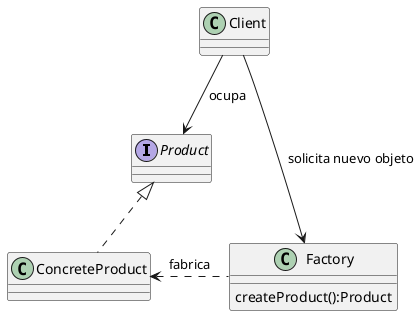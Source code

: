 @startuml
interface Product
class ConcreteProduct 
class Client
class Factory {
    createProduct():Product
}
ConcreteProduct .up.|> Product
Factory .left.> ConcreteProduct : fabrica
Client --> Factory : solicita nuevo objeto
Client --> Product : ocupa
@enduml